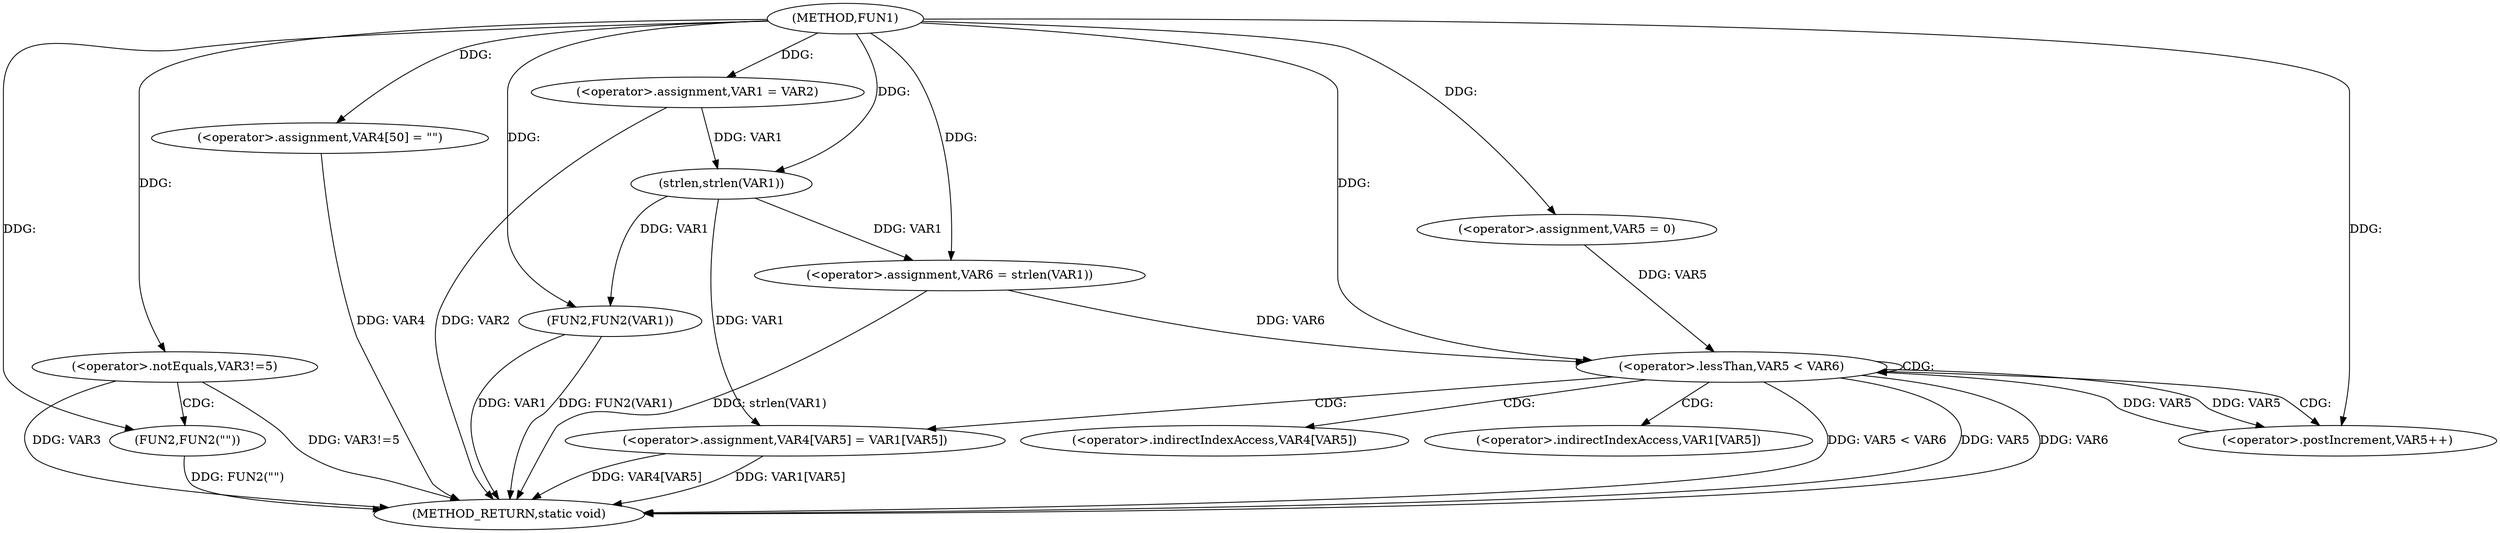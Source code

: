 digraph FUN1 {  
"1000100" [label = "(METHOD,FUN1)" ]
"1000146" [label = "(METHOD_RETURN,static void)" ]
"1000104" [label = "(<operator>.assignment,VAR1 = VAR2)" ]
"1000108" [label = "(<operator>.notEquals,VAR3!=5)" ]
"1000112" [label = "(FUN2,FUN2(\"\"))" ]
"1000118" [label = "(<operator>.assignment,VAR4[50] = \"\")" ]
"1000123" [label = "(<operator>.assignment,VAR6 = strlen(VAR1))" ]
"1000125" [label = "(strlen,strlen(VAR1))" ]
"1000128" [label = "(<operator>.assignment,VAR5 = 0)" ]
"1000131" [label = "(<operator>.lessThan,VAR5 < VAR6)" ]
"1000134" [label = "(<operator>.postIncrement,VAR5++)" ]
"1000137" [label = "(<operator>.assignment,VAR4[VAR5] = VAR1[VAR5])" ]
"1000144" [label = "(FUN2,FUN2(VAR1))" ]
"1000138" [label = "(<operator>.indirectIndexAccess,VAR4[VAR5])" ]
"1000141" [label = "(<operator>.indirectIndexAccess,VAR1[VAR5])" ]
  "1000123" -> "1000146"  [ label = "DDG: strlen(VAR1)"] 
  "1000108" -> "1000146"  [ label = "DDG: VAR3!=5"] 
  "1000144" -> "1000146"  [ label = "DDG: VAR1"] 
  "1000118" -> "1000146"  [ label = "DDG: VAR4"] 
  "1000131" -> "1000146"  [ label = "DDG: VAR5 < VAR6"] 
  "1000131" -> "1000146"  [ label = "DDG: VAR5"] 
  "1000137" -> "1000146"  [ label = "DDG: VAR1[VAR5]"] 
  "1000144" -> "1000146"  [ label = "DDG: FUN2(VAR1)"] 
  "1000131" -> "1000146"  [ label = "DDG: VAR6"] 
  "1000112" -> "1000146"  [ label = "DDG: FUN2(\"\")"] 
  "1000137" -> "1000146"  [ label = "DDG: VAR4[VAR5]"] 
  "1000104" -> "1000146"  [ label = "DDG: VAR2"] 
  "1000108" -> "1000146"  [ label = "DDG: VAR3"] 
  "1000100" -> "1000104"  [ label = "DDG: "] 
  "1000100" -> "1000108"  [ label = "DDG: "] 
  "1000100" -> "1000112"  [ label = "DDG: "] 
  "1000100" -> "1000118"  [ label = "DDG: "] 
  "1000125" -> "1000123"  [ label = "DDG: VAR1"] 
  "1000100" -> "1000123"  [ label = "DDG: "] 
  "1000104" -> "1000125"  [ label = "DDG: VAR1"] 
  "1000100" -> "1000125"  [ label = "DDG: "] 
  "1000100" -> "1000128"  [ label = "DDG: "] 
  "1000128" -> "1000131"  [ label = "DDG: VAR5"] 
  "1000134" -> "1000131"  [ label = "DDG: VAR5"] 
  "1000100" -> "1000131"  [ label = "DDG: "] 
  "1000123" -> "1000131"  [ label = "DDG: VAR6"] 
  "1000131" -> "1000134"  [ label = "DDG: VAR5"] 
  "1000100" -> "1000134"  [ label = "DDG: "] 
  "1000125" -> "1000137"  [ label = "DDG: VAR1"] 
  "1000125" -> "1000144"  [ label = "DDG: VAR1"] 
  "1000100" -> "1000144"  [ label = "DDG: "] 
  "1000108" -> "1000112"  [ label = "CDG: "] 
  "1000131" -> "1000137"  [ label = "CDG: "] 
  "1000131" -> "1000141"  [ label = "CDG: "] 
  "1000131" -> "1000131"  [ label = "CDG: "] 
  "1000131" -> "1000138"  [ label = "CDG: "] 
  "1000131" -> "1000134"  [ label = "CDG: "] 
}
